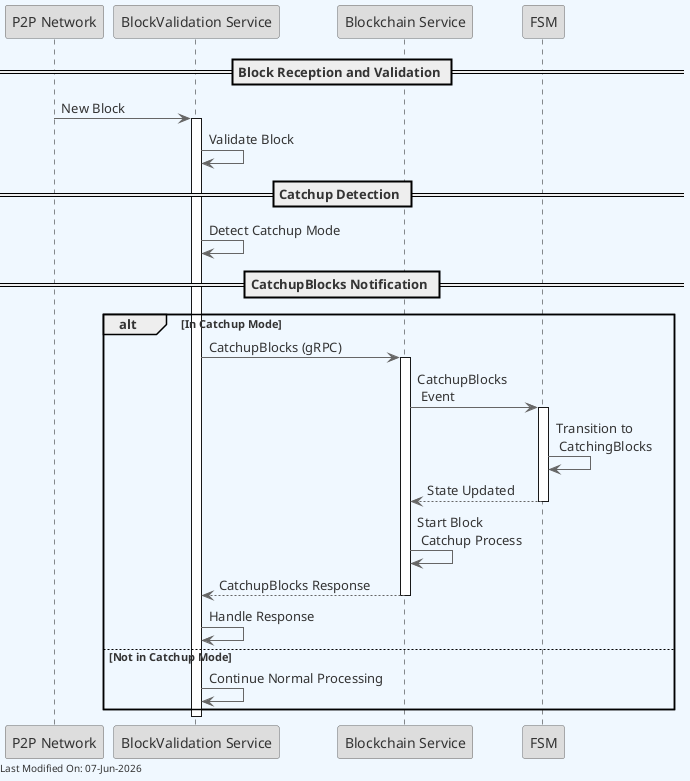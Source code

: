 @startuml
skinparam backgroundColor #F0F8FF
skinparam defaultFontColor #333333
skinparam arrowColor #666666

' Define borders for all elements
skinparam entity {
  BorderColor #666666
  BackgroundColor #DDDDDD
}

skinparam control {
  BorderColor #666666
  BackgroundColor #DDDDDD
}

skinparam participant {
  BorderColor #666666
  BackgroundColor #DDDDDD
}



!define RECTANGLE class

participant "P2P Network" as P2P
participant "BlockValidation Service" as BlockValidation
participant "Blockchain Service" as BlockchainService
participant "FSM" as FSM


== Block Reception and Validation ==
P2P -> BlockValidation : New Block
activate BlockValidation
BlockValidation -> BlockValidation : Validate Block

== Catchup Detection ==
BlockValidation -> BlockValidation : Detect Catchup Mode

== CatchupBlocks Notification ==
alt In Catchup Mode
    BlockValidation -> BlockchainService : CatchupBlocks (gRPC)
    activate BlockchainService

    BlockchainService -> FSM : CatchupBlocks\n Event
    activate FSM

    FSM -> FSM : Transition to\n CatchingBlocks

    FSM --> BlockchainService : State Updated
    deactivate FSM

    BlockchainService -> BlockchainService : Start Block\n Catchup Process
    BlockchainService --> BlockValidation : CatchupBlocks Response
    deactivate BlockchainService

    BlockValidation -> BlockValidation : Handle Response
else Not in Catchup Mode
    BlockValidation -> BlockValidation : Continue Normal Processing
end

deactivate BlockValidation

left footer Last Modified On: %date("dd-MMM-yyyy")
@enduml
